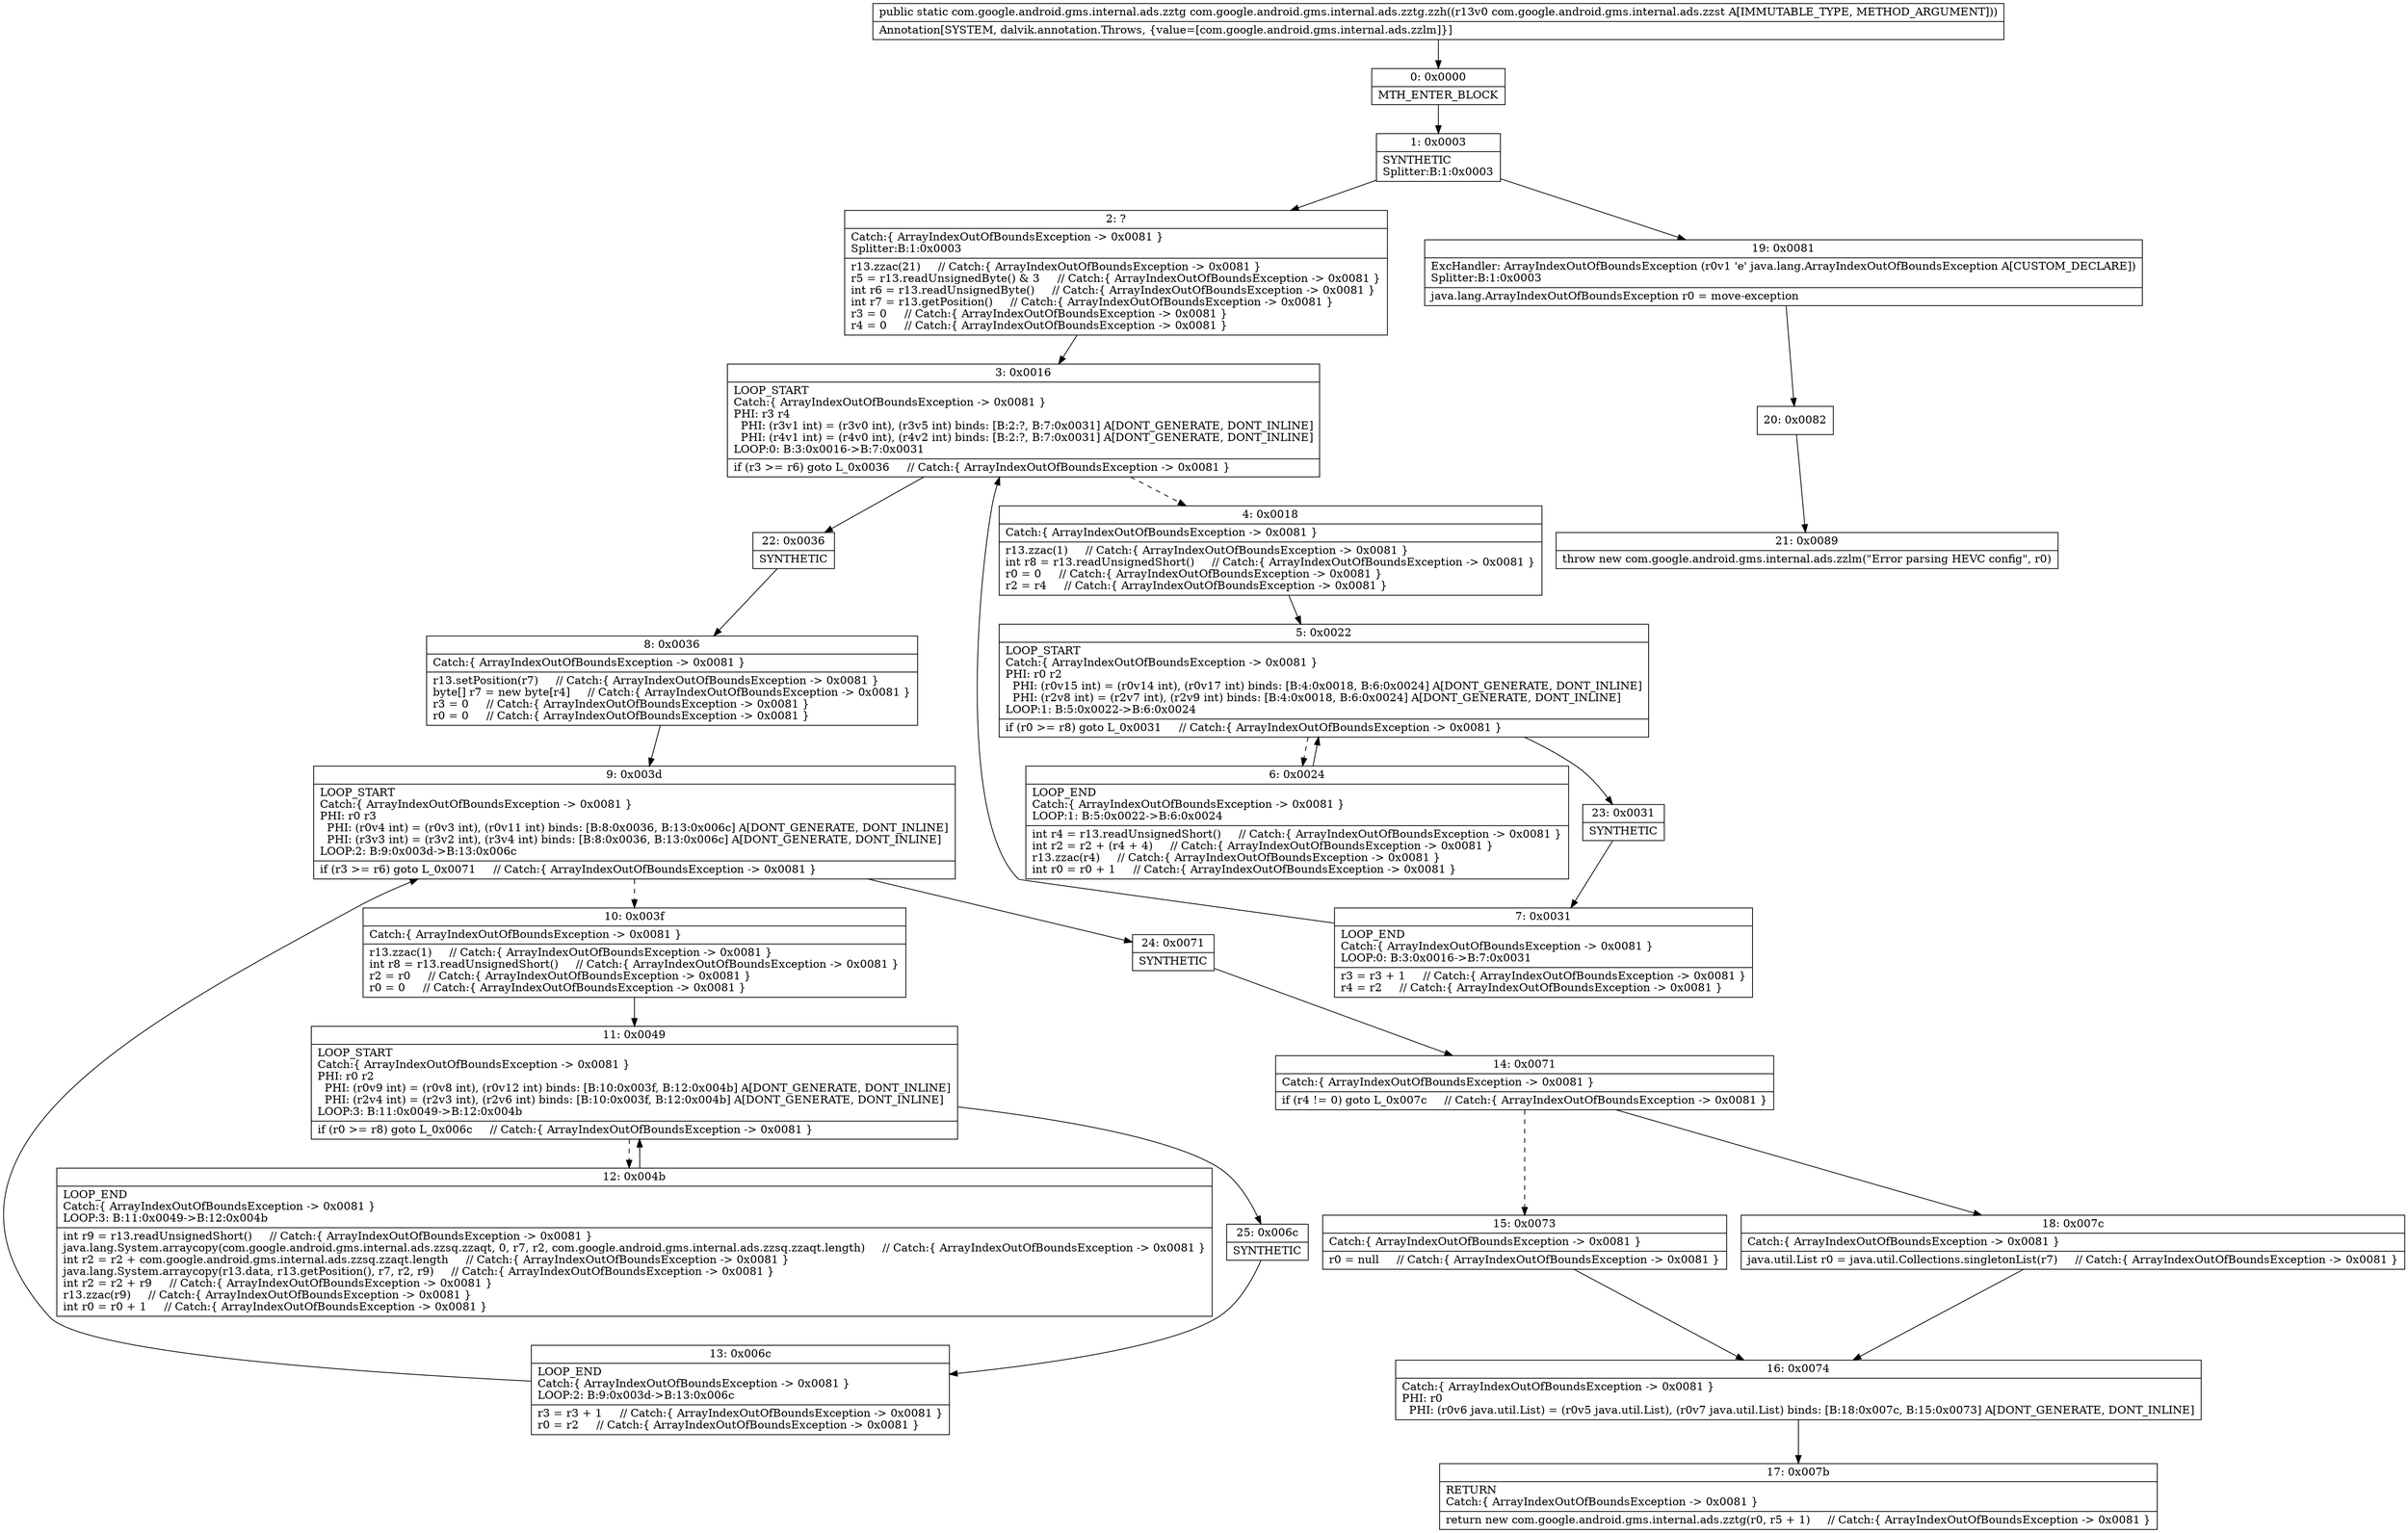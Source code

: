 digraph "CFG forcom.google.android.gms.internal.ads.zztg.zzh(Lcom\/google\/android\/gms\/internal\/ads\/zzst;)Lcom\/google\/android\/gms\/internal\/ads\/zztg;" {
Node_0 [shape=record,label="{0\:\ 0x0000|MTH_ENTER_BLOCK\l}"];
Node_1 [shape=record,label="{1\:\ 0x0003|SYNTHETIC\lSplitter:B:1:0x0003\l}"];
Node_2 [shape=record,label="{2\:\ ?|Catch:\{ ArrayIndexOutOfBoundsException \-\> 0x0081 \}\lSplitter:B:1:0x0003\l|r13.zzac(21)     \/\/ Catch:\{ ArrayIndexOutOfBoundsException \-\> 0x0081 \}\lr5 = r13.readUnsignedByte() & 3     \/\/ Catch:\{ ArrayIndexOutOfBoundsException \-\> 0x0081 \}\lint r6 = r13.readUnsignedByte()     \/\/ Catch:\{ ArrayIndexOutOfBoundsException \-\> 0x0081 \}\lint r7 = r13.getPosition()     \/\/ Catch:\{ ArrayIndexOutOfBoundsException \-\> 0x0081 \}\lr3 = 0     \/\/ Catch:\{ ArrayIndexOutOfBoundsException \-\> 0x0081 \}\lr4 = 0     \/\/ Catch:\{ ArrayIndexOutOfBoundsException \-\> 0x0081 \}\l}"];
Node_3 [shape=record,label="{3\:\ 0x0016|LOOP_START\lCatch:\{ ArrayIndexOutOfBoundsException \-\> 0x0081 \}\lPHI: r3 r4 \l  PHI: (r3v1 int) = (r3v0 int), (r3v5 int) binds: [B:2:?, B:7:0x0031] A[DONT_GENERATE, DONT_INLINE]\l  PHI: (r4v1 int) = (r4v0 int), (r4v2 int) binds: [B:2:?, B:7:0x0031] A[DONT_GENERATE, DONT_INLINE]\lLOOP:0: B:3:0x0016\-\>B:7:0x0031\l|if (r3 \>= r6) goto L_0x0036     \/\/ Catch:\{ ArrayIndexOutOfBoundsException \-\> 0x0081 \}\l}"];
Node_4 [shape=record,label="{4\:\ 0x0018|Catch:\{ ArrayIndexOutOfBoundsException \-\> 0x0081 \}\l|r13.zzac(1)     \/\/ Catch:\{ ArrayIndexOutOfBoundsException \-\> 0x0081 \}\lint r8 = r13.readUnsignedShort()     \/\/ Catch:\{ ArrayIndexOutOfBoundsException \-\> 0x0081 \}\lr0 = 0     \/\/ Catch:\{ ArrayIndexOutOfBoundsException \-\> 0x0081 \}\lr2 = r4     \/\/ Catch:\{ ArrayIndexOutOfBoundsException \-\> 0x0081 \}\l}"];
Node_5 [shape=record,label="{5\:\ 0x0022|LOOP_START\lCatch:\{ ArrayIndexOutOfBoundsException \-\> 0x0081 \}\lPHI: r0 r2 \l  PHI: (r0v15 int) = (r0v14 int), (r0v17 int) binds: [B:4:0x0018, B:6:0x0024] A[DONT_GENERATE, DONT_INLINE]\l  PHI: (r2v8 int) = (r2v7 int), (r2v9 int) binds: [B:4:0x0018, B:6:0x0024] A[DONT_GENERATE, DONT_INLINE]\lLOOP:1: B:5:0x0022\-\>B:6:0x0024\l|if (r0 \>= r8) goto L_0x0031     \/\/ Catch:\{ ArrayIndexOutOfBoundsException \-\> 0x0081 \}\l}"];
Node_6 [shape=record,label="{6\:\ 0x0024|LOOP_END\lCatch:\{ ArrayIndexOutOfBoundsException \-\> 0x0081 \}\lLOOP:1: B:5:0x0022\-\>B:6:0x0024\l|int r4 = r13.readUnsignedShort()     \/\/ Catch:\{ ArrayIndexOutOfBoundsException \-\> 0x0081 \}\lint r2 = r2 + (r4 + 4)     \/\/ Catch:\{ ArrayIndexOutOfBoundsException \-\> 0x0081 \}\lr13.zzac(r4)     \/\/ Catch:\{ ArrayIndexOutOfBoundsException \-\> 0x0081 \}\lint r0 = r0 + 1     \/\/ Catch:\{ ArrayIndexOutOfBoundsException \-\> 0x0081 \}\l}"];
Node_7 [shape=record,label="{7\:\ 0x0031|LOOP_END\lCatch:\{ ArrayIndexOutOfBoundsException \-\> 0x0081 \}\lLOOP:0: B:3:0x0016\-\>B:7:0x0031\l|r3 = r3 + 1     \/\/ Catch:\{ ArrayIndexOutOfBoundsException \-\> 0x0081 \}\lr4 = r2     \/\/ Catch:\{ ArrayIndexOutOfBoundsException \-\> 0x0081 \}\l}"];
Node_8 [shape=record,label="{8\:\ 0x0036|Catch:\{ ArrayIndexOutOfBoundsException \-\> 0x0081 \}\l|r13.setPosition(r7)     \/\/ Catch:\{ ArrayIndexOutOfBoundsException \-\> 0x0081 \}\lbyte[] r7 = new byte[r4]     \/\/ Catch:\{ ArrayIndexOutOfBoundsException \-\> 0x0081 \}\lr3 = 0     \/\/ Catch:\{ ArrayIndexOutOfBoundsException \-\> 0x0081 \}\lr0 = 0     \/\/ Catch:\{ ArrayIndexOutOfBoundsException \-\> 0x0081 \}\l}"];
Node_9 [shape=record,label="{9\:\ 0x003d|LOOP_START\lCatch:\{ ArrayIndexOutOfBoundsException \-\> 0x0081 \}\lPHI: r0 r3 \l  PHI: (r0v4 int) = (r0v3 int), (r0v11 int) binds: [B:8:0x0036, B:13:0x006c] A[DONT_GENERATE, DONT_INLINE]\l  PHI: (r3v3 int) = (r3v2 int), (r3v4 int) binds: [B:8:0x0036, B:13:0x006c] A[DONT_GENERATE, DONT_INLINE]\lLOOP:2: B:9:0x003d\-\>B:13:0x006c\l|if (r3 \>= r6) goto L_0x0071     \/\/ Catch:\{ ArrayIndexOutOfBoundsException \-\> 0x0081 \}\l}"];
Node_10 [shape=record,label="{10\:\ 0x003f|Catch:\{ ArrayIndexOutOfBoundsException \-\> 0x0081 \}\l|r13.zzac(1)     \/\/ Catch:\{ ArrayIndexOutOfBoundsException \-\> 0x0081 \}\lint r8 = r13.readUnsignedShort()     \/\/ Catch:\{ ArrayIndexOutOfBoundsException \-\> 0x0081 \}\lr2 = r0     \/\/ Catch:\{ ArrayIndexOutOfBoundsException \-\> 0x0081 \}\lr0 = 0     \/\/ Catch:\{ ArrayIndexOutOfBoundsException \-\> 0x0081 \}\l}"];
Node_11 [shape=record,label="{11\:\ 0x0049|LOOP_START\lCatch:\{ ArrayIndexOutOfBoundsException \-\> 0x0081 \}\lPHI: r0 r2 \l  PHI: (r0v9 int) = (r0v8 int), (r0v12 int) binds: [B:10:0x003f, B:12:0x004b] A[DONT_GENERATE, DONT_INLINE]\l  PHI: (r2v4 int) = (r2v3 int), (r2v6 int) binds: [B:10:0x003f, B:12:0x004b] A[DONT_GENERATE, DONT_INLINE]\lLOOP:3: B:11:0x0049\-\>B:12:0x004b\l|if (r0 \>= r8) goto L_0x006c     \/\/ Catch:\{ ArrayIndexOutOfBoundsException \-\> 0x0081 \}\l}"];
Node_12 [shape=record,label="{12\:\ 0x004b|LOOP_END\lCatch:\{ ArrayIndexOutOfBoundsException \-\> 0x0081 \}\lLOOP:3: B:11:0x0049\-\>B:12:0x004b\l|int r9 = r13.readUnsignedShort()     \/\/ Catch:\{ ArrayIndexOutOfBoundsException \-\> 0x0081 \}\ljava.lang.System.arraycopy(com.google.android.gms.internal.ads.zzsq.zzaqt, 0, r7, r2, com.google.android.gms.internal.ads.zzsq.zzaqt.length)     \/\/ Catch:\{ ArrayIndexOutOfBoundsException \-\> 0x0081 \}\lint r2 = r2 + com.google.android.gms.internal.ads.zzsq.zzaqt.length     \/\/ Catch:\{ ArrayIndexOutOfBoundsException \-\> 0x0081 \}\ljava.lang.System.arraycopy(r13.data, r13.getPosition(), r7, r2, r9)     \/\/ Catch:\{ ArrayIndexOutOfBoundsException \-\> 0x0081 \}\lint r2 = r2 + r9     \/\/ Catch:\{ ArrayIndexOutOfBoundsException \-\> 0x0081 \}\lr13.zzac(r9)     \/\/ Catch:\{ ArrayIndexOutOfBoundsException \-\> 0x0081 \}\lint r0 = r0 + 1     \/\/ Catch:\{ ArrayIndexOutOfBoundsException \-\> 0x0081 \}\l}"];
Node_13 [shape=record,label="{13\:\ 0x006c|LOOP_END\lCatch:\{ ArrayIndexOutOfBoundsException \-\> 0x0081 \}\lLOOP:2: B:9:0x003d\-\>B:13:0x006c\l|r3 = r3 + 1     \/\/ Catch:\{ ArrayIndexOutOfBoundsException \-\> 0x0081 \}\lr0 = r2     \/\/ Catch:\{ ArrayIndexOutOfBoundsException \-\> 0x0081 \}\l}"];
Node_14 [shape=record,label="{14\:\ 0x0071|Catch:\{ ArrayIndexOutOfBoundsException \-\> 0x0081 \}\l|if (r4 != 0) goto L_0x007c     \/\/ Catch:\{ ArrayIndexOutOfBoundsException \-\> 0x0081 \}\l}"];
Node_15 [shape=record,label="{15\:\ 0x0073|Catch:\{ ArrayIndexOutOfBoundsException \-\> 0x0081 \}\l|r0 = null     \/\/ Catch:\{ ArrayIndexOutOfBoundsException \-\> 0x0081 \}\l}"];
Node_16 [shape=record,label="{16\:\ 0x0074|Catch:\{ ArrayIndexOutOfBoundsException \-\> 0x0081 \}\lPHI: r0 \l  PHI: (r0v6 java.util.List) = (r0v5 java.util.List), (r0v7 java.util.List) binds: [B:18:0x007c, B:15:0x0073] A[DONT_GENERATE, DONT_INLINE]\l}"];
Node_17 [shape=record,label="{17\:\ 0x007b|RETURN\lCatch:\{ ArrayIndexOutOfBoundsException \-\> 0x0081 \}\l|return new com.google.android.gms.internal.ads.zztg(r0, r5 + 1)     \/\/ Catch:\{ ArrayIndexOutOfBoundsException \-\> 0x0081 \}\l}"];
Node_18 [shape=record,label="{18\:\ 0x007c|Catch:\{ ArrayIndexOutOfBoundsException \-\> 0x0081 \}\l|java.util.List r0 = java.util.Collections.singletonList(r7)     \/\/ Catch:\{ ArrayIndexOutOfBoundsException \-\> 0x0081 \}\l}"];
Node_19 [shape=record,label="{19\:\ 0x0081|ExcHandler: ArrayIndexOutOfBoundsException (r0v1 'e' java.lang.ArrayIndexOutOfBoundsException A[CUSTOM_DECLARE])\lSplitter:B:1:0x0003\l|java.lang.ArrayIndexOutOfBoundsException r0 = move\-exception\l}"];
Node_20 [shape=record,label="{20\:\ 0x0082}"];
Node_21 [shape=record,label="{21\:\ 0x0089|throw new com.google.android.gms.internal.ads.zzlm(\"Error parsing HEVC config\", r0)\l}"];
Node_22 [shape=record,label="{22\:\ 0x0036|SYNTHETIC\l}"];
Node_23 [shape=record,label="{23\:\ 0x0031|SYNTHETIC\l}"];
Node_24 [shape=record,label="{24\:\ 0x0071|SYNTHETIC\l}"];
Node_25 [shape=record,label="{25\:\ 0x006c|SYNTHETIC\l}"];
MethodNode[shape=record,label="{public static com.google.android.gms.internal.ads.zztg com.google.android.gms.internal.ads.zztg.zzh((r13v0 com.google.android.gms.internal.ads.zzst A[IMMUTABLE_TYPE, METHOD_ARGUMENT]))  | Annotation[SYSTEM, dalvik.annotation.Throws, \{value=[com.google.android.gms.internal.ads.zzlm]\}]\l}"];
MethodNode -> Node_0;
Node_0 -> Node_1;
Node_1 -> Node_2;
Node_1 -> Node_19;
Node_2 -> Node_3;
Node_3 -> Node_4[style=dashed];
Node_3 -> Node_22;
Node_4 -> Node_5;
Node_5 -> Node_6[style=dashed];
Node_5 -> Node_23;
Node_6 -> Node_5;
Node_7 -> Node_3;
Node_8 -> Node_9;
Node_9 -> Node_10[style=dashed];
Node_9 -> Node_24;
Node_10 -> Node_11;
Node_11 -> Node_12[style=dashed];
Node_11 -> Node_25;
Node_12 -> Node_11;
Node_13 -> Node_9;
Node_14 -> Node_15[style=dashed];
Node_14 -> Node_18;
Node_15 -> Node_16;
Node_16 -> Node_17;
Node_18 -> Node_16;
Node_19 -> Node_20;
Node_20 -> Node_21;
Node_22 -> Node_8;
Node_23 -> Node_7;
Node_24 -> Node_14;
Node_25 -> Node_13;
}

